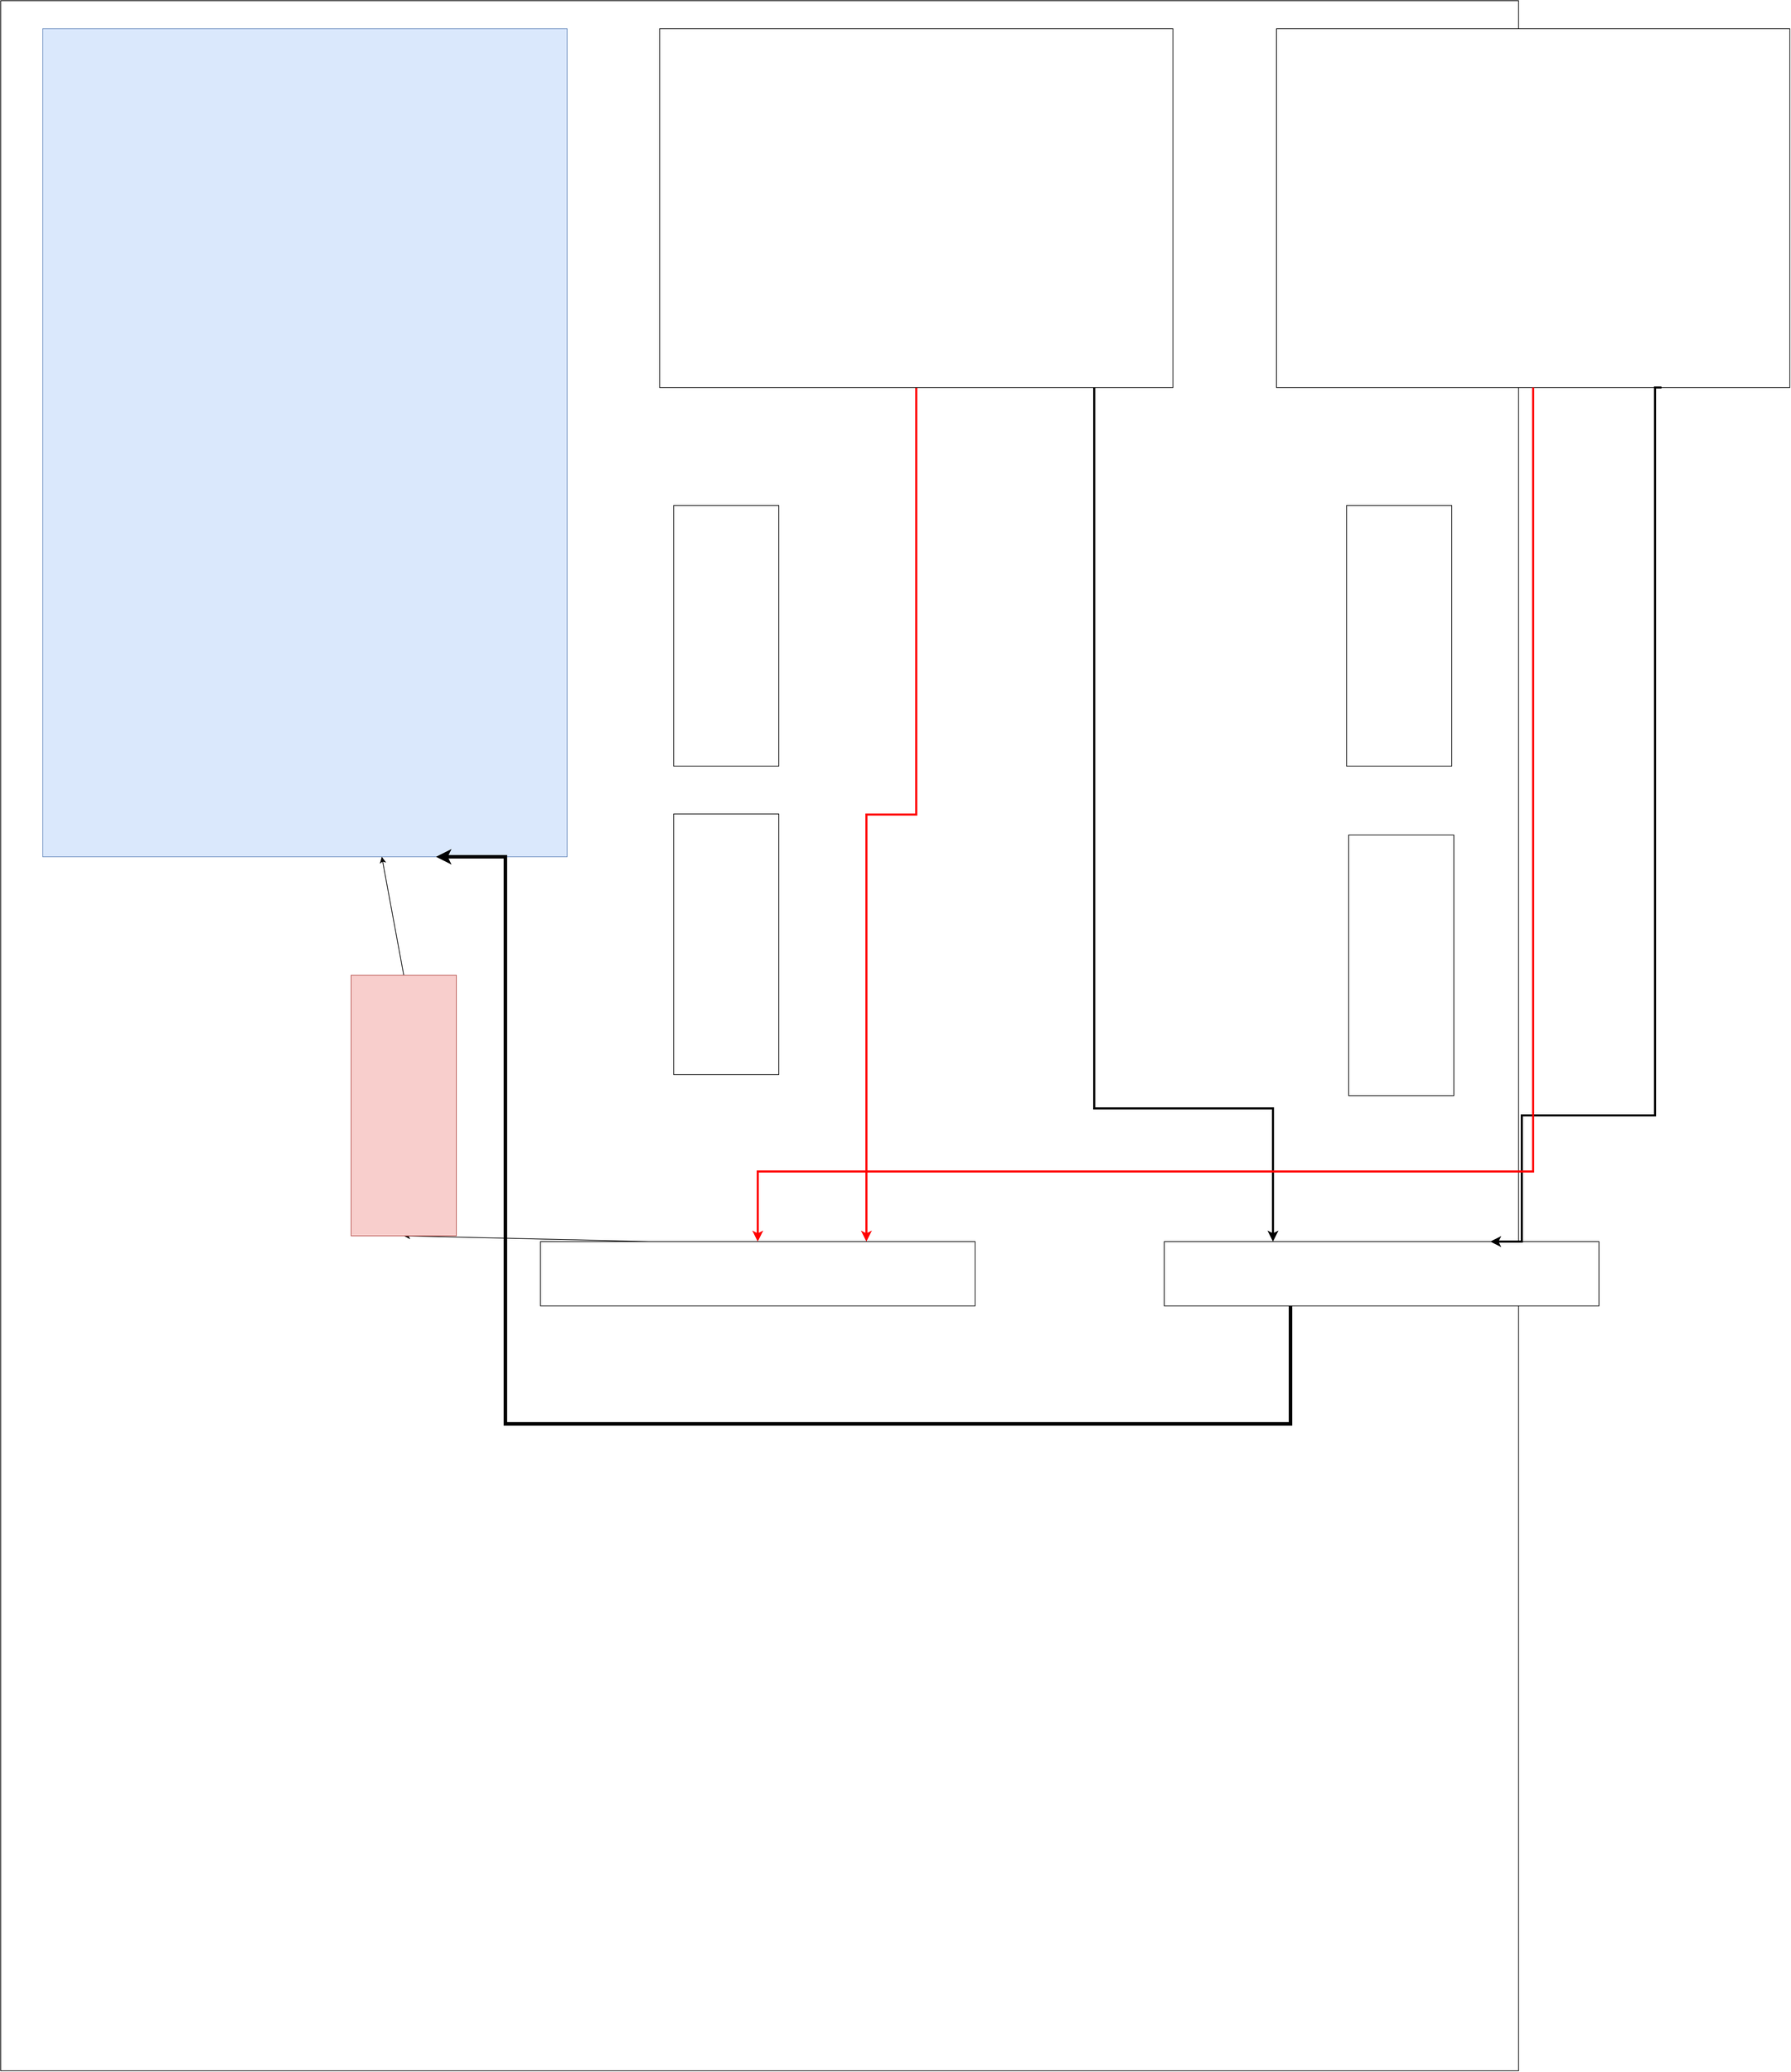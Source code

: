 <mxfile version="21.0.10" type="github">
  <diagram name="Seite-1" id="1cwxNS0KpQBC_ZOq_zy8">
    <mxGraphModel dx="3936" dy="2412" grid="1" gridSize="10" guides="1" tooltips="1" connect="1" arrows="1" fold="1" page="1" pageScale="1" pageWidth="827" pageHeight="1169" math="0" shadow="0">
      <root>
        <mxCell id="0" />
        <mxCell id="1" parent="0" />
        <mxCell id="FOVqOBKGCX3OGBPa5XmN-1" value="" style="whiteSpace=wrap;html=1;" vertex="1" parent="1">
          <mxGeometry x="70" y="60" width="2165.35" height="2952.75" as="geometry" />
        </mxCell>
        <mxCell id="FOVqOBKGCX3OGBPa5XmN-3" value="" style="rounded=0;whiteSpace=wrap;html=1;fillColor=#dae8fc;strokeColor=#6c8ebf;" vertex="1" parent="1">
          <mxGeometry x="130" y="100" width="748.03" height="1181.1" as="geometry" />
        </mxCell>
        <mxCell id="FOVqOBKGCX3OGBPa5XmN-4" value="" style="rounded=0;whiteSpace=wrap;html=1;" vertex="1" parent="1">
          <mxGeometry x="1890" y="100" width="732.282" height="511.81" as="geometry" />
        </mxCell>
        <mxCell id="FOVqOBKGCX3OGBPa5XmN-12" style="edgeStyle=orthogonalEdgeStyle;rounded=0;orthogonalLoop=1;jettySize=auto;html=1;exitX=0.5;exitY=1;exitDx=0;exitDy=0;entryX=0.75;entryY=0;entryDx=0;entryDy=0;strokeWidth=3;strokeColor=#FF0000;" edge="1" parent="1" source="FOVqOBKGCX3OGBPa5XmN-5" target="FOVqOBKGCX3OGBPa5XmN-7">
          <mxGeometry relative="1" as="geometry" />
        </mxCell>
        <mxCell id="FOVqOBKGCX3OGBPa5XmN-5" value="" style="rounded=0;whiteSpace=wrap;html=1;" vertex="1" parent="1">
          <mxGeometry x="1010" y="100" width="732.282" height="511.81" as="geometry" />
        </mxCell>
        <mxCell id="FOVqOBKGCX3OGBPa5XmN-17" style="edgeStyle=orthogonalEdgeStyle;rounded=0;orthogonalLoop=1;jettySize=auto;html=1;exitX=0;exitY=0.75;exitDx=0;exitDy=0;entryX=0.75;entryY=1;entryDx=0;entryDy=0;strokeWidth=5;" edge="1" parent="1" source="FOVqOBKGCX3OGBPa5XmN-6" target="FOVqOBKGCX3OGBPa5XmN-3">
          <mxGeometry relative="1" as="geometry">
            <Array as="points">
              <mxPoint x="1910" y="1899" />
              <mxPoint x="1910" y="2090" />
              <mxPoint x="790" y="2090" />
              <mxPoint x="790" y="1281" />
            </Array>
          </mxGeometry>
        </mxCell>
        <mxCell id="FOVqOBKGCX3OGBPa5XmN-6" value="" style="rounded=0;whiteSpace=wrap;html=1;" vertex="1" parent="1">
          <mxGeometry x="1730" y="1830" width="620" height="91.81" as="geometry" />
        </mxCell>
        <mxCell id="FOVqOBKGCX3OGBPa5XmN-16" style="rounded=0;orthogonalLoop=1;jettySize=auto;html=1;exitX=0.25;exitY=0;exitDx=0;exitDy=0;entryX=0.5;entryY=1;entryDx=0;entryDy=0;" edge="1" parent="1" source="FOVqOBKGCX3OGBPa5XmN-7" target="FOVqOBKGCX3OGBPa5XmN-18">
          <mxGeometry relative="1" as="geometry" />
        </mxCell>
        <mxCell id="FOVqOBKGCX3OGBPa5XmN-7" value="" style="rounded=0;whiteSpace=wrap;html=1;" vertex="1" parent="1">
          <mxGeometry x="840" y="1830" width="620" height="91.81" as="geometry" />
        </mxCell>
        <mxCell id="FOVqOBKGCX3OGBPa5XmN-8" value="" style="rounded=0;whiteSpace=wrap;html=1;" vertex="1" parent="1">
          <mxGeometry x="1990" y="780" width="150" height="371.81" as="geometry" />
        </mxCell>
        <mxCell id="FOVqOBKGCX3OGBPa5XmN-9" value="" style="rounded=0;whiteSpace=wrap;html=1;" vertex="1" parent="1">
          <mxGeometry x="1030" y="1220" width="150" height="371.81" as="geometry" />
        </mxCell>
        <mxCell id="FOVqOBKGCX3OGBPa5XmN-10" value="" style="rounded=0;whiteSpace=wrap;html=1;" vertex="1" parent="1">
          <mxGeometry x="1030" y="780" width="150" height="371.81" as="geometry" />
        </mxCell>
        <mxCell id="FOVqOBKGCX3OGBPa5XmN-11" value="" style="rounded=0;whiteSpace=wrap;html=1;" vertex="1" parent="1">
          <mxGeometry x="1993" y="1250" width="150" height="371.81" as="geometry" />
        </mxCell>
        <mxCell id="FOVqOBKGCX3OGBPa5XmN-13" style="edgeStyle=orthogonalEdgeStyle;rounded=0;orthogonalLoop=1;jettySize=auto;html=1;entryX=0.25;entryY=0;entryDx=0;entryDy=0;strokeWidth=3;" edge="1" parent="1" source="FOVqOBKGCX3OGBPa5XmN-5" target="FOVqOBKGCX3OGBPa5XmN-6">
          <mxGeometry relative="1" as="geometry">
            <mxPoint x="1551" y="622" as="sourcePoint" />
            <mxPoint x="1480" y="1840" as="targetPoint" />
            <Array as="points">
              <mxPoint x="1630" y="1640" />
              <mxPoint x="1885" y="1640" />
            </Array>
          </mxGeometry>
        </mxCell>
        <mxCell id="FOVqOBKGCX3OGBPa5XmN-14" style="edgeStyle=orthogonalEdgeStyle;rounded=0;orthogonalLoop=1;jettySize=auto;html=1;entryX=0.75;entryY=0;entryDx=0;entryDy=0;strokeWidth=3;exitX=0.75;exitY=1;exitDx=0;exitDy=0;" edge="1" parent="1" source="FOVqOBKGCX3OGBPa5XmN-4" target="FOVqOBKGCX3OGBPa5XmN-6">
          <mxGeometry relative="1" as="geometry">
            <mxPoint x="1640" y="622" as="sourcePoint" />
            <mxPoint x="1895" y="1840" as="targetPoint" />
            <Array as="points">
              <mxPoint x="2430" y="612" />
              <mxPoint x="2430" y="1650" />
              <mxPoint x="2240" y="1650" />
              <mxPoint x="2240" y="1830" />
            </Array>
          </mxGeometry>
        </mxCell>
        <mxCell id="FOVqOBKGCX3OGBPa5XmN-15" style="edgeStyle=orthogonalEdgeStyle;rounded=0;orthogonalLoop=1;jettySize=auto;html=1;exitX=0.5;exitY=1;exitDx=0;exitDy=0;entryX=0.5;entryY=0;entryDx=0;entryDy=0;strokeWidth=3;strokeColor=#FF0000;" edge="1" parent="1" source="FOVqOBKGCX3OGBPa5XmN-4" target="FOVqOBKGCX3OGBPa5XmN-7">
          <mxGeometry relative="1" as="geometry">
            <mxPoint x="1386" y="622" as="sourcePoint" />
            <mxPoint x="1315" y="1840" as="targetPoint" />
            <Array as="points">
              <mxPoint x="2256" y="1730" />
              <mxPoint x="1150" y="1730" />
            </Array>
          </mxGeometry>
        </mxCell>
        <mxCell id="FOVqOBKGCX3OGBPa5XmN-19" style="edgeStyle=none;rounded=0;orthogonalLoop=1;jettySize=auto;html=1;exitX=0.5;exitY=0;exitDx=0;exitDy=0;" edge="1" parent="1" source="FOVqOBKGCX3OGBPa5XmN-18" target="FOVqOBKGCX3OGBPa5XmN-3">
          <mxGeometry relative="1" as="geometry" />
        </mxCell>
        <mxCell id="FOVqOBKGCX3OGBPa5XmN-18" value="" style="rounded=0;whiteSpace=wrap;html=1;fillColor=#f8cecc;strokeColor=#b85450;" vertex="1" parent="1">
          <mxGeometry x="570" y="1450" width="150" height="371.81" as="geometry" />
        </mxCell>
      </root>
    </mxGraphModel>
  </diagram>
</mxfile>
